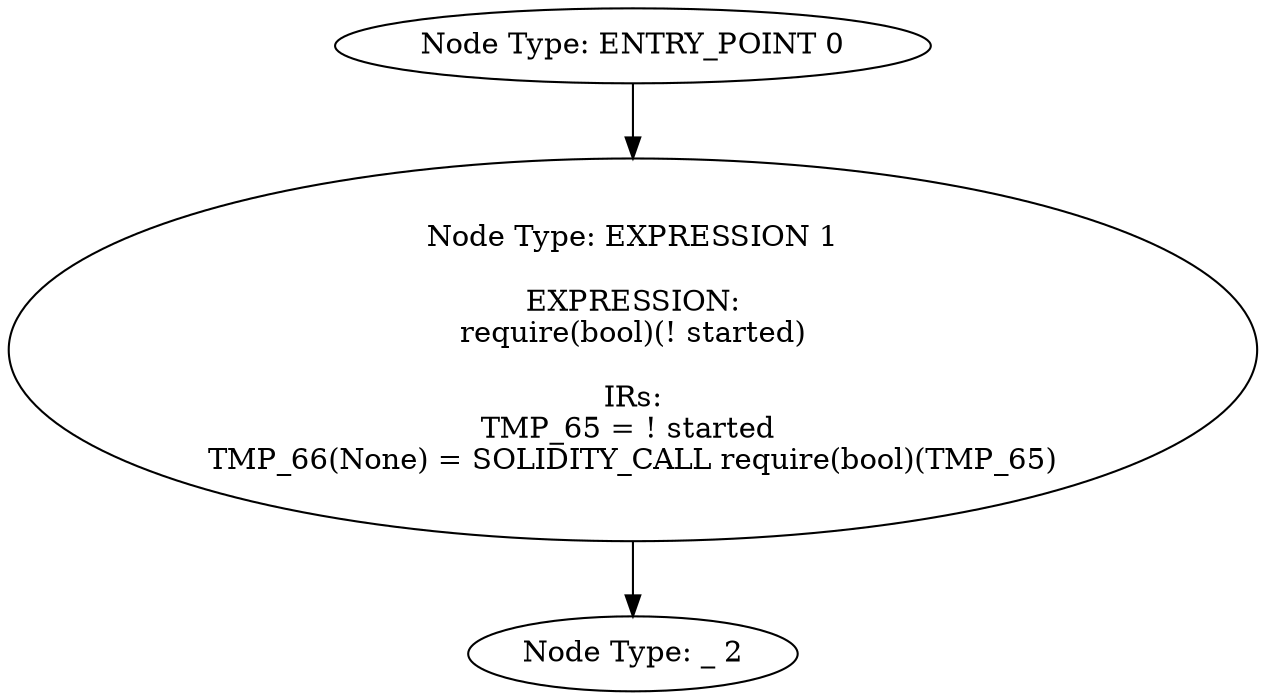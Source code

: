 digraph{
0[label="Node Type: ENTRY_POINT 0
"];
0->1;
1[label="Node Type: EXPRESSION 1

EXPRESSION:
require(bool)(! started)

IRs:
TMP_65 = ! started 
TMP_66(None) = SOLIDITY_CALL require(bool)(TMP_65)"];
1->2;
2[label="Node Type: _ 2
"];
}
